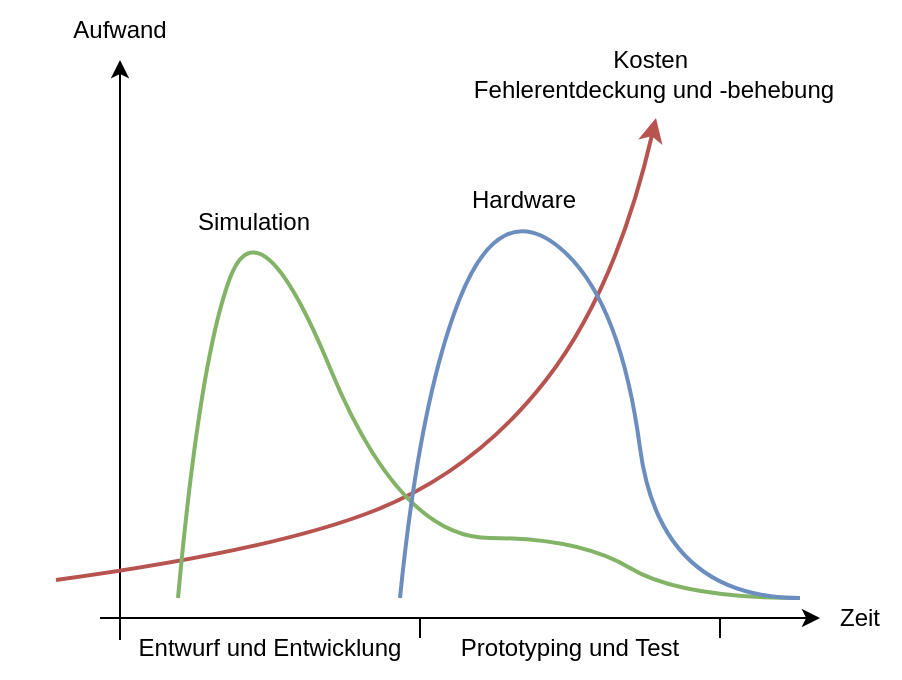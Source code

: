 <mxfile version="24.5.3" type="device">
  <diagram name="Seite-1" id="HLHpH_ou4ANuys2L_7Qh">
    <mxGraphModel dx="1185" dy="711" grid="1" gridSize="10" guides="1" tooltips="1" connect="1" arrows="1" fold="1" page="1" pageScale="1" pageWidth="827" pageHeight="1169" math="0" shadow="0">
      <root>
        <mxCell id="0" />
        <mxCell id="1" parent="0" />
        <mxCell id="vn1dnEoQ3g9eWZXEqQMI-3" value="" style="endArrow=classic;html=1;rounded=0;" parent="1" edge="1">
          <mxGeometry width="50" height="50" relative="1" as="geometry">
            <mxPoint x="180" y="640" as="sourcePoint" />
            <mxPoint x="540" y="640" as="targetPoint" />
          </mxGeometry>
        </mxCell>
        <mxCell id="vn1dnEoQ3g9eWZXEqQMI-4" value="" style="endArrow=classic;html=1;rounded=0;" parent="1" edge="1">
          <mxGeometry width="50" height="50" relative="1" as="geometry">
            <mxPoint x="190" y="651" as="sourcePoint" />
            <mxPoint x="190" y="361" as="targetPoint" />
          </mxGeometry>
        </mxCell>
        <mxCell id="vn1dnEoQ3g9eWZXEqQMI-14" value="Zeit" style="text;html=1;align=center;verticalAlign=middle;whiteSpace=wrap;rounded=0;" parent="1" vertex="1">
          <mxGeometry x="540" y="625" width="40" height="30" as="geometry" />
        </mxCell>
        <mxCell id="vn1dnEoQ3g9eWZXEqQMI-24" value="Aufwand" style="text;html=1;align=center;verticalAlign=middle;whiteSpace=wrap;rounded=0;rotation=0;" parent="1" vertex="1">
          <mxGeometry x="130" y="331" width="120" height="30" as="geometry" />
        </mxCell>
        <mxCell id="hARTjh3Sy_JEfjSnx1Wy-14" value="Kosten&amp;nbsp;&lt;div&gt;F&lt;span style=&quot;background-color: initial;&quot;&gt;ehlerentdeckung und -behebung&lt;/span&gt;&lt;/div&gt;" style="text;html=1;align=center;verticalAlign=middle;whiteSpace=wrap;rounded=0;rotation=0;" parent="1" vertex="1">
          <mxGeometry x="364" y="353" width="186" height="30" as="geometry" />
        </mxCell>
        <mxCell id="hARTjh3Sy_JEfjSnx1Wy-9" value="" style="curved=1;endArrow=classic;html=1;rounded=0;fillColor=#f8cecc;strokeColor=#b85450;strokeWidth=2;" parent="1" edge="1">
          <mxGeometry width="50" height="50" relative="1" as="geometry">
            <mxPoint x="158" y="621" as="sourcePoint" />
            <mxPoint x="458" y="390" as="targetPoint" />
            <Array as="points">
              <mxPoint x="268" y="606" />
              <mxPoint x="368" y="566" />
              <mxPoint x="438" y="476" />
            </Array>
          </mxGeometry>
        </mxCell>
        <mxCell id="mVladouorld5TkecgLpe-2" value="" style="curved=1;endArrow=none;html=1;rounded=0;fillColor=#d5e8d4;strokeColor=#82b366;strokeWidth=2;endFill=0;" edge="1" parent="1">
          <mxGeometry width="50" height="50" relative="1" as="geometry">
            <mxPoint x="219" y="630" as="sourcePoint" />
            <mxPoint x="530" y="630" as="targetPoint" />
            <Array as="points">
              <mxPoint x="230" y="510" />
              <mxPoint x="260" y="430" />
              <mxPoint x="330" y="600" />
              <mxPoint x="420" y="600" />
              <mxPoint x="470" y="630" />
            </Array>
          </mxGeometry>
        </mxCell>
        <mxCell id="mVladouorld5TkecgLpe-3" value="" style="curved=1;endArrow=none;html=1;rounded=0;fillColor=#dae8fc;strokeColor=#6c8ebf;strokeWidth=2;endFill=0;" edge="1" parent="1">
          <mxGeometry width="50" height="50" relative="1" as="geometry">
            <mxPoint x="330" y="630" as="sourcePoint" />
            <mxPoint x="530" y="630" as="targetPoint" />
            <Array as="points">
              <mxPoint x="340" y="530" />
              <mxPoint x="380" y="430" />
              <mxPoint x="440" y="480" />
              <mxPoint x="460" y="630" />
            </Array>
          </mxGeometry>
        </mxCell>
        <mxCell id="mVladouorld5TkecgLpe-4" value="Simulation" style="text;html=1;align=center;verticalAlign=middle;whiteSpace=wrap;rounded=0;rotation=0;" vertex="1" parent="1">
          <mxGeometry x="222" y="427" width="70" height="30" as="geometry" />
        </mxCell>
        <mxCell id="mVladouorld5TkecgLpe-6" value="Hardware" style="text;html=1;align=center;verticalAlign=middle;whiteSpace=wrap;rounded=0;rotation=0;" vertex="1" parent="1">
          <mxGeometry x="357" y="416" width="70" height="30" as="geometry" />
        </mxCell>
        <mxCell id="mVladouorld5TkecgLpe-7" value="" style="endArrow=none;html=1;rounded=0;" edge="1" parent="1">
          <mxGeometry width="50" height="50" relative="1" as="geometry">
            <mxPoint x="340" y="650" as="sourcePoint" />
            <mxPoint x="340" y="640" as="targetPoint" />
          </mxGeometry>
        </mxCell>
        <mxCell id="mVladouorld5TkecgLpe-8" value="Entwurf und Entwicklung" style="text;html=1;align=center;verticalAlign=middle;whiteSpace=wrap;rounded=0;rotation=0;" vertex="1" parent="1">
          <mxGeometry x="190" y="640" width="150" height="30" as="geometry" />
        </mxCell>
        <mxCell id="mVladouorld5TkecgLpe-9" value="Prototyping und Test" style="text;html=1;align=center;verticalAlign=middle;whiteSpace=wrap;rounded=0;rotation=0;" vertex="1" parent="1">
          <mxGeometry x="340" y="640" width="150" height="30" as="geometry" />
        </mxCell>
        <mxCell id="mVladouorld5TkecgLpe-11" value="" style="endArrow=none;html=1;rounded=0;" edge="1" parent="1">
          <mxGeometry width="50" height="50" relative="1" as="geometry">
            <mxPoint x="490" y="650" as="sourcePoint" />
            <mxPoint x="490" y="640" as="targetPoint" />
          </mxGeometry>
        </mxCell>
      </root>
    </mxGraphModel>
  </diagram>
</mxfile>
